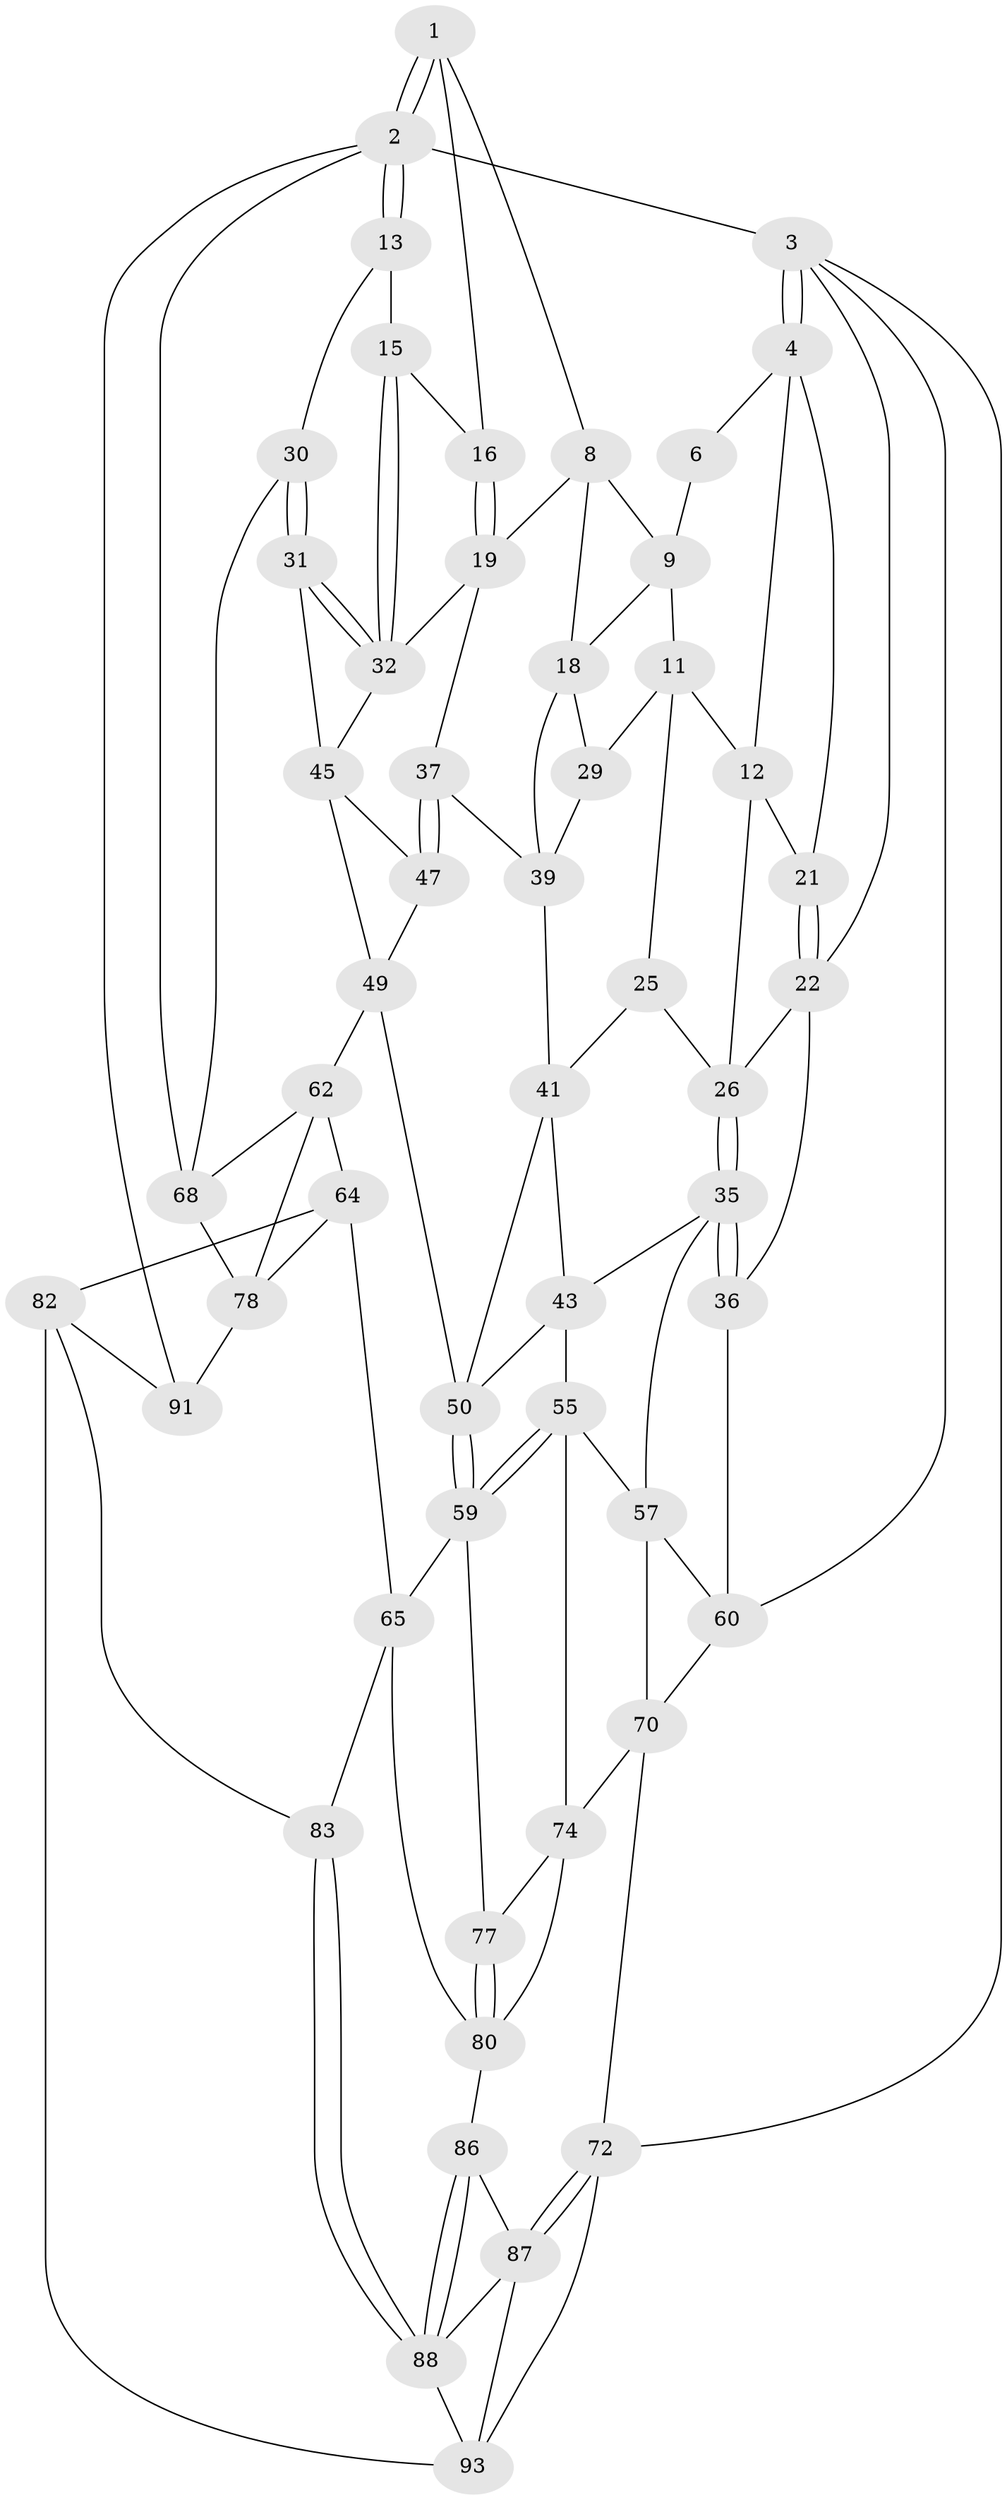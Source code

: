// original degree distribution, {3: 0.02127659574468085, 6: 0.2127659574468085, 5: 0.5319148936170213, 4: 0.23404255319148937}
// Generated by graph-tools (version 1.1) at 2025/42/03/06/25 10:42:31]
// undirected, 53 vertices, 115 edges
graph export_dot {
graph [start="1"]
  node [color=gray90,style=filled];
  1 [pos="+0.801710996680124+0",super="+7"];
  2 [pos="+1+0",super="+76"];
  3 [pos="+0+0",super="+67"];
  4 [pos="+0+0",super="+5"];
  6 [pos="+0.45682534840957323+0"];
  8 [pos="+0.6374779398435302+0.07172595459284035",super="+17"];
  9 [pos="+0.5744006685123159+0.03690588636108516",super="+10"];
  11 [pos="+0.3961055894081237+0.08695373652803626",super="+24"];
  12 [pos="+0.3555432177237956+0",super="+20"];
  13 [pos="+1+0.026901991502615543",super="+14"];
  15 [pos="+0.862247842333287+0.13857626891491145"];
  16 [pos="+0.8483355847256698+0.1351928063442693"];
  18 [pos="+0.576785977787741+0.2267082109956304",super="+28"];
  19 [pos="+0.7586705659254918+0.21857589305908184",super="+34"];
  21 [pos="+0.12629975212861394+0.06399681899865085"];
  22 [pos="+0.10078741172612954+0.20091537548495508",super="+23"];
  25 [pos="+0.33897489016411886+0.2671538245235506"];
  26 [pos="+0.22507551761066802+0.24282676117504629",super="+27"];
  29 [pos="+0.46555479387899074+0.2624339684597381"];
  30 [pos="+1+0.4258724609688992",super="+53"];
  31 [pos="+1+0.4270357059726759"];
  32 [pos="+0.9164100526120238+0.24548775695503303",super="+33"];
  35 [pos="+0.12145871353095972+0.400808005577923",super="+44"];
  36 [pos="+0+0.3802384159845902"];
  37 [pos="+0.7382475017542585+0.3457768436585557",super="+38"];
  39 [pos="+0.5760632566903605+0.3423375630365168",super="+40"];
  41 [pos="+0.45411737029526134+0.4124489717886508",super="+42"];
  43 [pos="+0.3012868582343104+0.396349551992724",super="+52"];
  45 [pos="+0.9496740337154705+0.463689253699237",super="+46"];
  47 [pos="+0.7572940577618291+0.4005581652356786",super="+48"];
  49 [pos="+0.6034419870771048+0.5160644625427414",super="+54"];
  50 [pos="+0.5999274533496224+0.517732865412018",super="+51"];
  55 [pos="+0.3877876950812915+0.5508634828879349",super="+56"];
  57 [pos="+0.23205620245868483+0.5643430826430051",super="+58"];
  59 [pos="+0.49989911590484176+0.6344572831718276",super="+66"];
  60 [pos="+0+0.5775344500919232",super="+61"];
  62 [pos="+0.8180078404184142+0.5848764432795267",super="+63"];
  64 [pos="+0.6465379809464271+0.7080930186664302",super="+81"];
  65 [pos="+0.5117105745069641+0.6596081669680772",super="+79"];
  68 [pos="+1+0.8785924990413145",super="+69"];
  70 [pos="+0.06657397201647687+0.6295706009410118",super="+71"];
  72 [pos="+0+1",super="+73"];
  74 [pos="+0.23667215606627282+0.683543738817756",super="+75"];
  77 [pos="+0.35221046832623665+0.7400007698550214"];
  78 [pos="+0.7872250243128921+0.8629703082487862",super="+84"];
  80 [pos="+0.37504543611494906+0.8193013533912231",super="+85"];
  82 [pos="+0.594127061628306+0.8616311961245768",super="+92"];
  83 [pos="+0.5305883456034495+0.8667324447441881"];
  86 [pos="+0.34967811547819905+0.853393891811964"];
  87 [pos="+0.3364321103524871+0.8802068959325435",super="+90"];
  88 [pos="+0.4978262401781433+0.9547586505547718",super="+89"];
  91 [pos="+0.8689491666099053+1"];
  93 [pos="+0.23938221296677165+1",super="+94"];
  1 -- 2;
  1 -- 2;
  1 -- 8;
  1 -- 16;
  2 -- 3 [weight=2];
  2 -- 13;
  2 -- 13;
  2 -- 91;
  2 -- 68;
  3 -- 4;
  3 -- 4;
  3 -- 22;
  3 -- 72;
  3 -- 60;
  4 -- 21;
  4 -- 12;
  4 -- 6;
  6 -- 9;
  8 -- 9;
  8 -- 18;
  8 -- 19;
  9 -- 18;
  9 -- 11;
  11 -- 12;
  11 -- 25;
  11 -- 29;
  12 -- 26;
  12 -- 21;
  13 -- 30 [weight=2];
  13 -- 15;
  15 -- 16;
  15 -- 32;
  15 -- 32;
  16 -- 19;
  16 -- 19;
  18 -- 29;
  18 -- 39;
  19 -- 37;
  19 -- 32;
  21 -- 22;
  21 -- 22;
  22 -- 26;
  22 -- 36;
  25 -- 26;
  25 -- 41;
  26 -- 35;
  26 -- 35;
  29 -- 39;
  30 -- 31;
  30 -- 31;
  30 -- 68;
  31 -- 32;
  31 -- 32;
  31 -- 45;
  32 -- 45;
  35 -- 36;
  35 -- 36;
  35 -- 43;
  35 -- 57;
  36 -- 60;
  37 -- 47 [weight=2];
  37 -- 47;
  37 -- 39;
  39 -- 41;
  41 -- 50;
  41 -- 43;
  43 -- 50;
  43 -- 55;
  45 -- 49;
  45 -- 47;
  47 -- 49;
  49 -- 50;
  49 -- 62;
  50 -- 59;
  50 -- 59;
  55 -- 59;
  55 -- 59;
  55 -- 57;
  55 -- 74;
  57 -- 70;
  57 -- 60;
  59 -- 65;
  59 -- 77;
  60 -- 70;
  62 -- 68;
  62 -- 64;
  62 -- 78;
  64 -- 65;
  64 -- 82;
  64 -- 78;
  65 -- 80;
  65 -- 83;
  68 -- 78;
  70 -- 72;
  70 -- 74;
  72 -- 87;
  72 -- 87;
  72 -- 93;
  74 -- 77;
  74 -- 80;
  77 -- 80;
  77 -- 80;
  78 -- 91;
  80 -- 86;
  82 -- 83;
  82 -- 91;
  82 -- 93;
  83 -- 88;
  83 -- 88;
  86 -- 87;
  86 -- 88;
  86 -- 88;
  87 -- 93;
  87 -- 88;
  88 -- 93;
}
